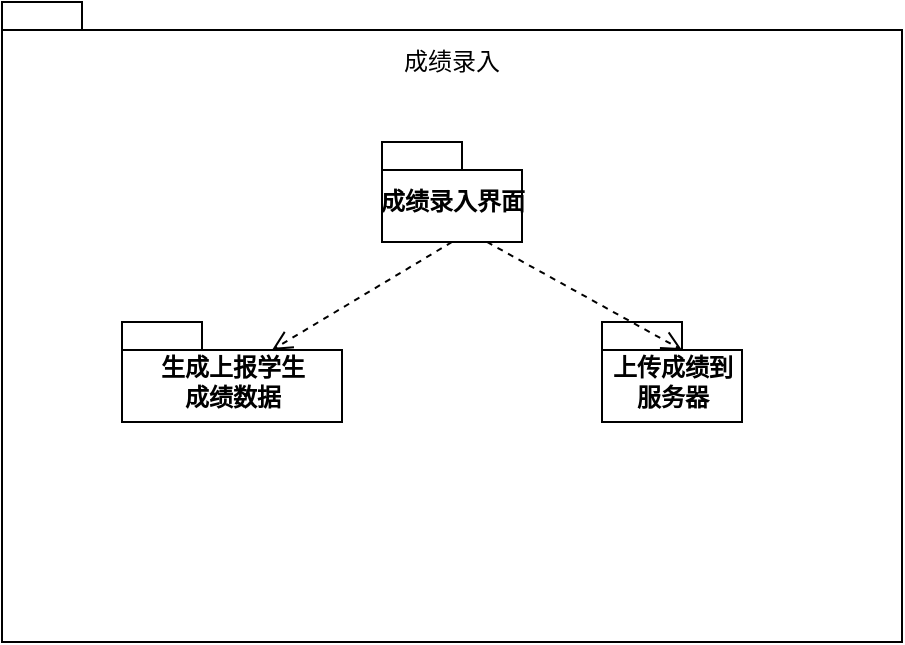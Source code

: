 <mxfile version="10.6.9" type="github"><diagram id="Tfw-vDPLb3kZH25RIMWR" name="第 1 页"><mxGraphModel dx="914" dy="616" grid="1" gridSize="10" guides="1" tooltips="1" connect="1" arrows="1" fold="1" page="1" pageScale="1" pageWidth="827" pageHeight="1169" math="0" shadow="0"><root><mxCell id="0"/><mxCell id="1" parent="0"/><mxCell id="KLTtv0nHwlBo8yntm34z-2" value="" style="shape=folder;fontStyle=1;spacingTop=10;tabWidth=40;tabHeight=14;tabPosition=left;html=1;" vertex="1" parent="1"><mxGeometry x="270" y="760" width="450" height="320" as="geometry"/></mxCell><mxCell id="KLTtv0nHwlBo8yntm34z-3" value="成绩录入" style="text;html=1;strokeColor=none;fillColor=none;align=center;verticalAlign=middle;whiteSpace=wrap;rounded=0;" vertex="1" parent="1"><mxGeometry x="470" y="780" width="50" height="20" as="geometry"/></mxCell><mxCell id="KLTtv0nHwlBo8yntm34z-4" value="成绩录入界面" style="shape=folder;fontStyle=1;spacingTop=10;tabWidth=40;tabHeight=14;tabPosition=left;html=1;" vertex="1" parent="1"><mxGeometry x="460" y="830" width="70" height="50" as="geometry"/></mxCell><mxCell id="KLTtv0nHwlBo8yntm34z-5" value="生成上报学生&lt;br&gt;成绩数据" style="shape=folder;fontStyle=1;spacingTop=10;tabWidth=40;tabHeight=14;tabPosition=left;html=1;" vertex="1" parent="1"><mxGeometry x="330" y="920" width="110" height="50" as="geometry"/></mxCell><mxCell id="KLTtv0nHwlBo8yntm34z-6" value="上传成绩到&lt;br&gt;服务器&lt;br&gt;" style="shape=folder;fontStyle=1;spacingTop=10;tabWidth=40;tabHeight=14;tabPosition=left;html=1;" vertex="1" parent="1"><mxGeometry x="570" y="920" width="70" height="50" as="geometry"/></mxCell><mxCell id="KLTtv0nHwlBo8yntm34z-7" value="" style="html=1;verticalAlign=bottom;endArrow=open;dashed=1;endSize=8;exitX=0.5;exitY=1;exitDx=0;exitDy=0;exitPerimeter=0;entryX=0;entryY=0;entryDx=75;entryDy=14;entryPerimeter=0;" edge="1" parent="1" source="KLTtv0nHwlBo8yntm34z-4" target="KLTtv0nHwlBo8yntm34z-5"><mxGeometry relative="1" as="geometry"><mxPoint x="520" y="910" as="sourcePoint"/><mxPoint x="440" y="910" as="targetPoint"/></mxGeometry></mxCell><mxCell id="KLTtv0nHwlBo8yntm34z-8" value="" style="html=1;verticalAlign=bottom;endArrow=open;dashed=1;endSize=8;exitX=0.75;exitY=1;exitDx=0;exitDy=0;exitPerimeter=0;entryX=0;entryY=0;entryDx=40;entryDy=14;entryPerimeter=0;" edge="1" parent="1" source="KLTtv0nHwlBo8yntm34z-4" target="KLTtv0nHwlBo8yntm34z-6"><mxGeometry x="-0.103" y="28" relative="1" as="geometry"><mxPoint x="550" y="930" as="sourcePoint"/><mxPoint x="470" y="930" as="targetPoint"/><mxPoint as="offset"/></mxGeometry></mxCell></root></mxGraphModel></diagram></mxfile>